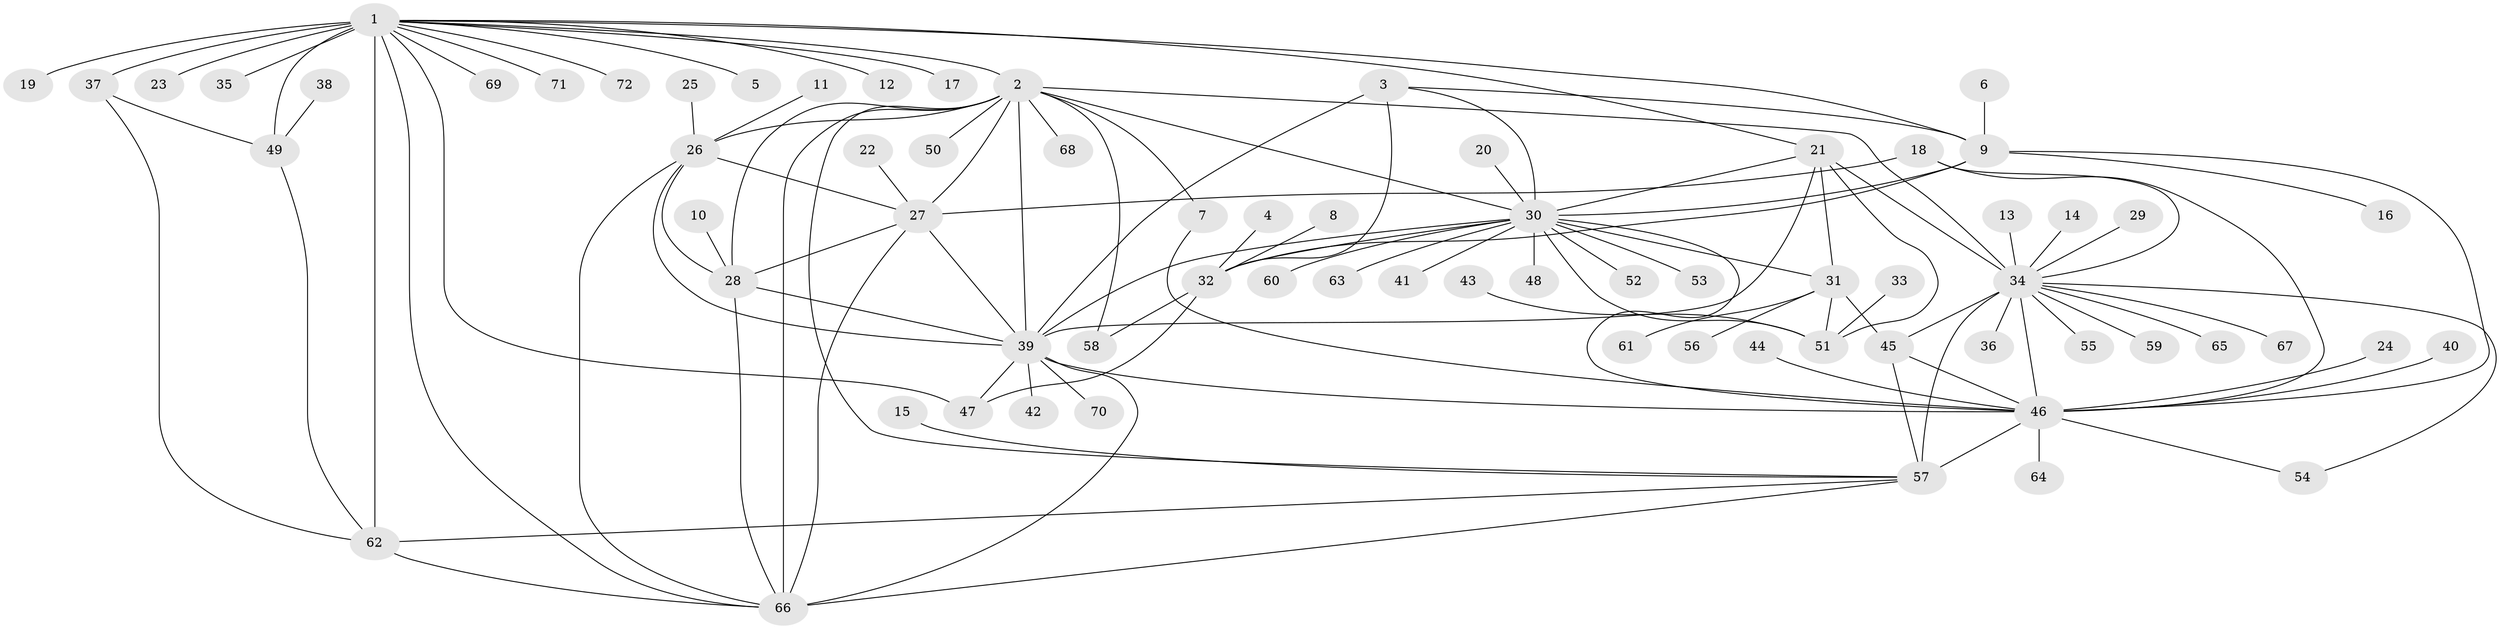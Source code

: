 // original degree distribution, {9: 0.027972027972027972, 7: 0.04895104895104895, 8: 0.02097902097902098, 10: 0.06993006993006994, 11: 0.027972027972027972, 13: 0.006993006993006993, 15: 0.006993006993006993, 6: 0.013986013986013986, 14: 0.006993006993006993, 12: 0.006993006993006993, 17: 0.006993006993006993, 4: 0.013986013986013986, 2: 0.11188811188811189, 3: 0.04895104895104895, 1: 0.5804195804195804}
// Generated by graph-tools (version 1.1) at 2025/50/03/09/25 03:50:26]
// undirected, 72 vertices, 115 edges
graph export_dot {
graph [start="1"]
  node [color=gray90,style=filled];
  1;
  2;
  3;
  4;
  5;
  6;
  7;
  8;
  9;
  10;
  11;
  12;
  13;
  14;
  15;
  16;
  17;
  18;
  19;
  20;
  21;
  22;
  23;
  24;
  25;
  26;
  27;
  28;
  29;
  30;
  31;
  32;
  33;
  34;
  35;
  36;
  37;
  38;
  39;
  40;
  41;
  42;
  43;
  44;
  45;
  46;
  47;
  48;
  49;
  50;
  51;
  52;
  53;
  54;
  55;
  56;
  57;
  58;
  59;
  60;
  61;
  62;
  63;
  64;
  65;
  66;
  67;
  68;
  69;
  70;
  71;
  72;
  1 -- 2 [weight=1.0];
  1 -- 5 [weight=1.0];
  1 -- 9 [weight=1.0];
  1 -- 12 [weight=1.0];
  1 -- 17 [weight=1.0];
  1 -- 19 [weight=1.0];
  1 -- 21 [weight=1.0];
  1 -- 23 [weight=1.0];
  1 -- 35 [weight=1.0];
  1 -- 37 [weight=4.0];
  1 -- 47 [weight=1.0];
  1 -- 49 [weight=4.0];
  1 -- 62 [weight=4.0];
  1 -- 66 [weight=1.0];
  1 -- 69 [weight=1.0];
  1 -- 71 [weight=1.0];
  1 -- 72 [weight=1.0];
  2 -- 7 [weight=1.0];
  2 -- 26 [weight=2.0];
  2 -- 27 [weight=2.0];
  2 -- 28 [weight=2.0];
  2 -- 30 [weight=1.0];
  2 -- 34 [weight=1.0];
  2 -- 39 [weight=2.0];
  2 -- 50 [weight=1.0];
  2 -- 57 [weight=1.0];
  2 -- 58 [weight=1.0];
  2 -- 66 [weight=2.0];
  2 -- 68 [weight=1.0];
  3 -- 9 [weight=1.0];
  3 -- 30 [weight=1.0];
  3 -- 32 [weight=4.0];
  3 -- 39 [weight=1.0];
  4 -- 32 [weight=1.0];
  6 -- 9 [weight=1.0];
  7 -- 46 [weight=1.0];
  8 -- 32 [weight=1.0];
  9 -- 16 [weight=1.0];
  9 -- 30 [weight=1.0];
  9 -- 32 [weight=4.0];
  9 -- 46 [weight=1.0];
  10 -- 28 [weight=1.0];
  11 -- 26 [weight=1.0];
  13 -- 34 [weight=1.0];
  14 -- 34 [weight=1.0];
  15 -- 57 [weight=1.0];
  18 -- 27 [weight=1.0];
  18 -- 34 [weight=1.0];
  18 -- 46 [weight=1.0];
  20 -- 30 [weight=1.0];
  21 -- 30 [weight=1.0];
  21 -- 31 [weight=4.0];
  21 -- 34 [weight=1.0];
  21 -- 39 [weight=1.0];
  21 -- 51 [weight=1.0];
  22 -- 27 [weight=1.0];
  24 -- 46 [weight=1.0];
  25 -- 26 [weight=1.0];
  26 -- 27 [weight=1.0];
  26 -- 28 [weight=1.0];
  26 -- 39 [weight=1.0];
  26 -- 66 [weight=1.0];
  27 -- 28 [weight=1.0];
  27 -- 39 [weight=1.0];
  27 -- 66 [weight=1.0];
  28 -- 39 [weight=1.0];
  28 -- 66 [weight=1.0];
  29 -- 34 [weight=1.0];
  30 -- 31 [weight=4.0];
  30 -- 32 [weight=4.0];
  30 -- 39 [weight=1.0];
  30 -- 41 [weight=1.0];
  30 -- 46 [weight=1.0];
  30 -- 48 [weight=1.0];
  30 -- 51 [weight=1.0];
  30 -- 52 [weight=1.0];
  30 -- 53 [weight=1.0];
  30 -- 60 [weight=1.0];
  30 -- 63 [weight=1.0];
  31 -- 45 [weight=1.0];
  31 -- 51 [weight=4.0];
  31 -- 56 [weight=1.0];
  31 -- 61 [weight=1.0];
  32 -- 47 [weight=1.0];
  32 -- 58 [weight=1.0];
  33 -- 51 [weight=1.0];
  34 -- 36 [weight=1.0];
  34 -- 45 [weight=4.0];
  34 -- 46 [weight=4.0];
  34 -- 54 [weight=1.0];
  34 -- 55 [weight=1.0];
  34 -- 57 [weight=4.0];
  34 -- 59 [weight=1.0];
  34 -- 65 [weight=1.0];
  34 -- 67 [weight=1.0];
  37 -- 49 [weight=1.0];
  37 -- 62 [weight=1.0];
  38 -- 49 [weight=1.0];
  39 -- 42 [weight=1.0];
  39 -- 46 [weight=1.0];
  39 -- 47 [weight=1.0];
  39 -- 66 [weight=1.0];
  39 -- 70 [weight=1.0];
  40 -- 46 [weight=1.0];
  43 -- 51 [weight=1.0];
  44 -- 46 [weight=1.0];
  45 -- 46 [weight=1.0];
  45 -- 57 [weight=1.0];
  46 -- 54 [weight=1.0];
  46 -- 57 [weight=1.0];
  46 -- 64 [weight=1.0];
  49 -- 62 [weight=1.0];
  57 -- 62 [weight=1.0];
  57 -- 66 [weight=1.0];
  62 -- 66 [weight=1.0];
}

